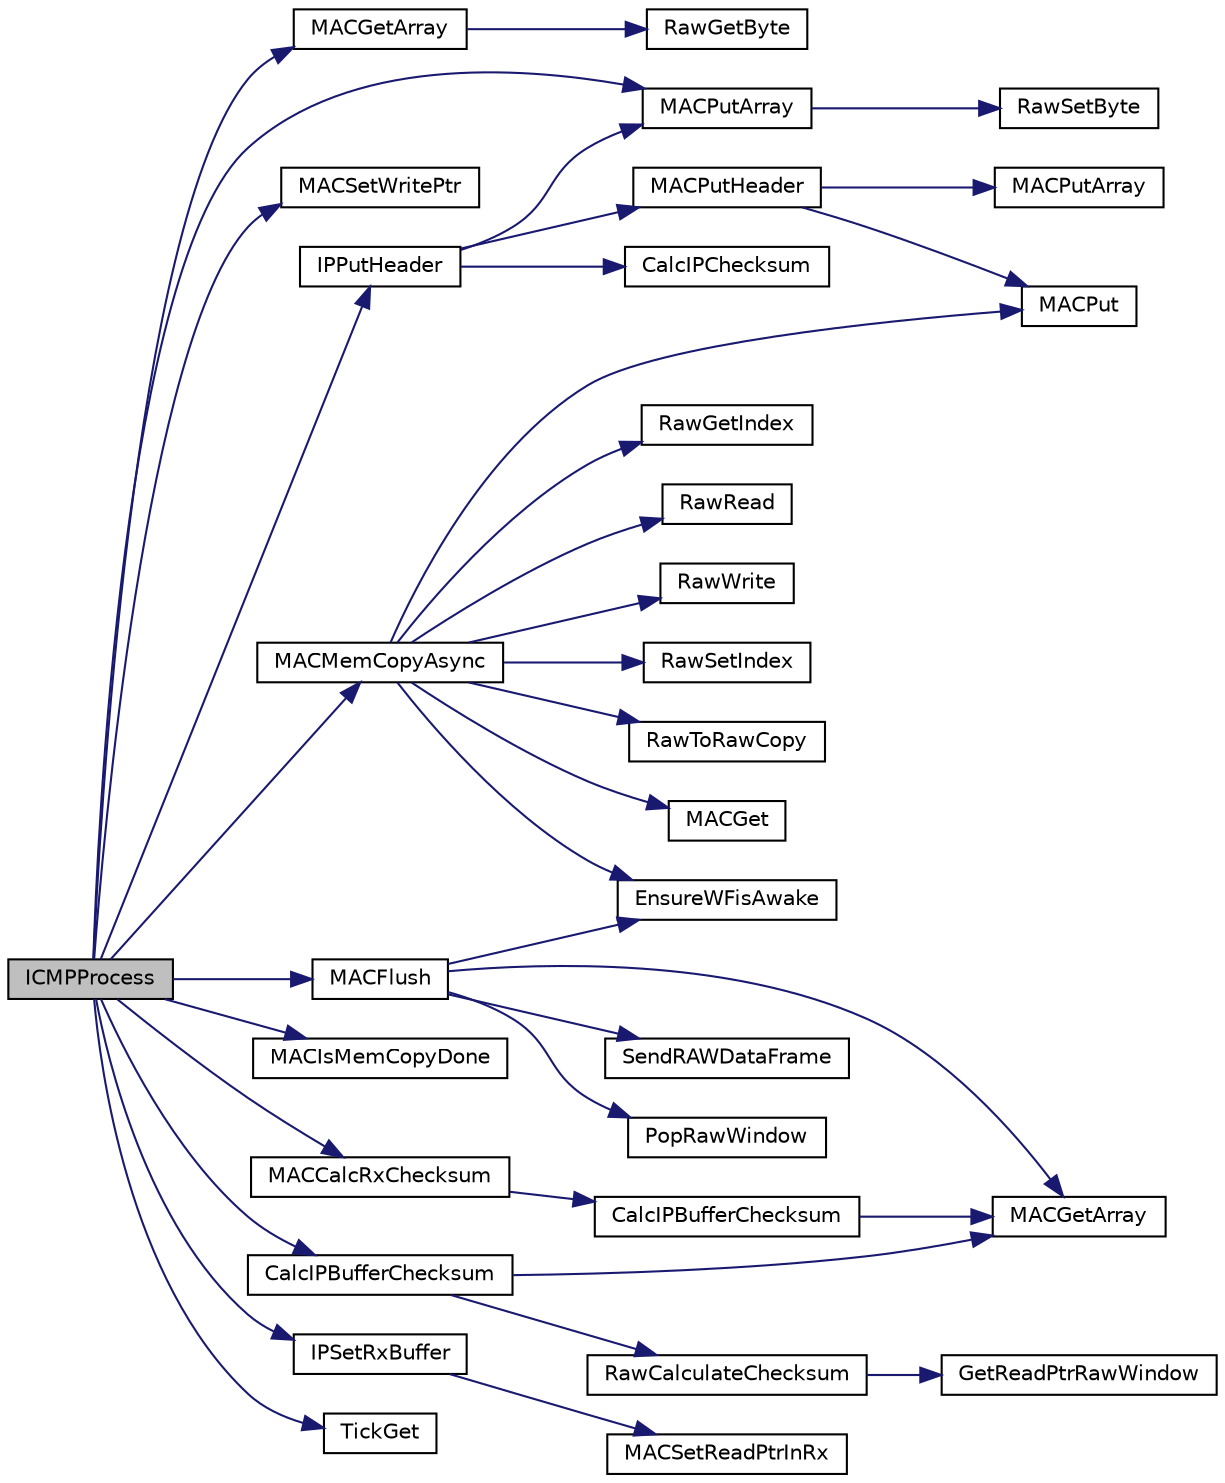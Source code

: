 digraph "ICMPProcess"
{
  edge [fontname="Helvetica",fontsize="10",labelfontname="Helvetica",labelfontsize="10"];
  node [fontname="Helvetica",fontsize="10",shape=record];
  rankdir="LR";
  Node1 [label="ICMPProcess",height=0.2,width=0.4,color="black", fillcolor="grey75", style="filled", fontcolor="black"];
  Node1 -> Node2 [color="midnightblue",fontsize="10",style="solid",fontname="Helvetica"];
  Node2 [label="MACGetArray",height=0.2,width=0.4,color="black", fillcolor="white", style="filled",URL="$_m_a_c_8h.html#a89d13e85195c0d00f308194305845016"];
  Node2 -> Node3 [color="midnightblue",fontsize="10",style="solid",fontname="Helvetica"];
  Node3 [label="RawGetByte",height=0.2,width=0.4,color="black", fillcolor="white", style="filled",URL="$_w_f_raw_8h.html#a0f9f450b78d964f8b34c2f3d50472527"];
  Node1 -> Node4 [color="midnightblue",fontsize="10",style="solid",fontname="Helvetica"];
  Node4 [label="MACCalcRxChecksum",height=0.2,width=0.4,color="black", fillcolor="white", style="filled",URL="$_m_a_c_8h.html#a2b00386ff2f004b8375d5a4d13a09b5a"];
  Node4 -> Node5 [color="midnightblue",fontsize="10",style="solid",fontname="Helvetica"];
  Node5 [label="CalcIPBufferChecksum",height=0.2,width=0.4,color="black", fillcolor="white", style="filled",URL="$_e_n_c28_j60_8c.html#af14a0a88eef0ca101814acf1157f42a3"];
  Node5 -> Node6 [color="midnightblue",fontsize="10",style="solid",fontname="Helvetica"];
  Node6 [label="MACGetArray",height=0.2,width=0.4,color="black", fillcolor="white", style="filled",URL="$_e_n_c28_j60_8c.html#a89d13e85195c0d00f308194305845016"];
  Node1 -> Node7 [color="midnightblue",fontsize="10",style="solid",fontname="Helvetica"];
  Node7 [label="MACSetWritePtr",height=0.2,width=0.4,color="black", fillcolor="white", style="filled",URL="$_m_a_c_8h.html#a76abcd85736be75ac9dee35b573bb90d"];
  Node1 -> Node8 [color="midnightblue",fontsize="10",style="solid",fontname="Helvetica"];
  Node8 [label="IPPutHeader",height=0.2,width=0.4,color="black", fillcolor="white", style="filled",URL="$_i_p_8h.html#ad3bcc7a7c328bc6435c97646a25d21f0"];
  Node8 -> Node9 [color="midnightblue",fontsize="10",style="solid",fontname="Helvetica"];
  Node9 [label="CalcIPChecksum",height=0.2,width=0.4,color="black", fillcolor="white", style="filled",URL="$_helpers_8h.html#a9274752ec58a3cc6b2a9518a6e417fc3"];
  Node8 -> Node10 [color="midnightblue",fontsize="10",style="solid",fontname="Helvetica"];
  Node10 [label="MACPutHeader",height=0.2,width=0.4,color="black", fillcolor="white", style="filled",URL="$_m_a_c_8h.html#af507be7571c519d47045cc4254f7ff54"];
  Node10 -> Node11 [color="midnightblue",fontsize="10",style="solid",fontname="Helvetica"];
  Node11 [label="MACPutArray",height=0.2,width=0.4,color="black", fillcolor="white", style="filled",URL="$_e_n_c28_j60_8c.html#a87a779bb5e5f2c7ffc444f52d696efa2"];
  Node10 -> Node12 [color="midnightblue",fontsize="10",style="solid",fontname="Helvetica"];
  Node12 [label="MACPut",height=0.2,width=0.4,color="black", fillcolor="white", style="filled",URL="$_e_n_c28_j60_8c.html#a9a1910d847af55acbfd90ef175be44b9"];
  Node8 -> Node13 [color="midnightblue",fontsize="10",style="solid",fontname="Helvetica"];
  Node13 [label="MACPutArray",height=0.2,width=0.4,color="black", fillcolor="white", style="filled",URL="$_m_a_c_8h.html#a87a779bb5e5f2c7ffc444f52d696efa2"];
  Node13 -> Node14 [color="midnightblue",fontsize="10",style="solid",fontname="Helvetica"];
  Node14 [label="RawSetByte",height=0.2,width=0.4,color="black", fillcolor="white", style="filled",URL="$_w_f_raw_8h.html#a080df0a533459a28bfccb89781df5e3a"];
  Node1 -> Node13 [color="midnightblue",fontsize="10",style="solid",fontname="Helvetica"];
  Node1 -> Node15 [color="midnightblue",fontsize="10",style="solid",fontname="Helvetica"];
  Node15 [label="MACMemCopyAsync",height=0.2,width=0.4,color="black", fillcolor="white", style="filled",URL="$_m_a_c_8h.html#a4442711ab4c3d47ffc913476630330e2"];
  Node15 -> Node12 [color="midnightblue",fontsize="10",style="solid",fontname="Helvetica"];
  Node15 -> Node16 [color="midnightblue",fontsize="10",style="solid",fontname="Helvetica"];
  Node16 [label="MACGet",height=0.2,width=0.4,color="black", fillcolor="white", style="filled",URL="$_e_n_c28_j60_8c.html#aa6349c5f4caefa31c52a7ad03e3213f4"];
  Node15 -> Node17 [color="midnightblue",fontsize="10",style="solid",fontname="Helvetica"];
  Node17 [label="EnsureWFisAwake",height=0.2,width=0.4,color="black", fillcolor="white", style="filled",URL="$_w_f_driver_prv_8h.html#a967067df584a596445a8bc793df7933e"];
  Node15 -> Node18 [color="midnightblue",fontsize="10",style="solid",fontname="Helvetica"];
  Node18 [label="RawGetIndex",height=0.2,width=0.4,color="black", fillcolor="white", style="filled",URL="$_w_f_raw_8h.html#ae711345d8d026efc0855febcaf41f7d0"];
  Node15 -> Node19 [color="midnightblue",fontsize="10",style="solid",fontname="Helvetica"];
  Node19 [label="RawRead",height=0.2,width=0.4,color="black", fillcolor="white", style="filled",URL="$_w_f_raw_8h.html#a80553d24a57673724467c812b2a00d7b"];
  Node15 -> Node20 [color="midnightblue",fontsize="10",style="solid",fontname="Helvetica"];
  Node20 [label="RawWrite",height=0.2,width=0.4,color="black", fillcolor="white", style="filled",URL="$_w_f_raw_8h.html#ac4a89b408bc2f5fb46f6b3def54a5270"];
  Node15 -> Node21 [color="midnightblue",fontsize="10",style="solid",fontname="Helvetica"];
  Node21 [label="RawSetIndex",height=0.2,width=0.4,color="black", fillcolor="white", style="filled",URL="$_w_f_raw_8h.html#a0992ec8558dd60d4d002ea18d557dcdc"];
  Node15 -> Node22 [color="midnightblue",fontsize="10",style="solid",fontname="Helvetica"];
  Node22 [label="RawToRawCopy",height=0.2,width=0.4,color="black", fillcolor="white", style="filled",URL="$_w_f_raw_8h.html#ad712d3d4b14604020553e4e9c13f18dc"];
  Node1 -> Node23 [color="midnightblue",fontsize="10",style="solid",fontname="Helvetica"];
  Node23 [label="MACIsMemCopyDone",height=0.2,width=0.4,color="black", fillcolor="white", style="filled",URL="$_m_a_c_8h.html#a72d4a1a3347c7316acbae4d96ba44f63"];
  Node1 -> Node24 [color="midnightblue",fontsize="10",style="solid",fontname="Helvetica"];
  Node24 [label="MACFlush",height=0.2,width=0.4,color="black", fillcolor="white", style="filled",URL="$_m_a_c_8h.html#a38dc2cc8c71b2f6bfe51ea8db2acc67c"];
  Node24 -> Node6 [color="midnightblue",fontsize="10",style="solid",fontname="Helvetica"];
  Node24 -> Node25 [color="midnightblue",fontsize="10",style="solid",fontname="Helvetica"];
  Node25 [label="PopRawWindow",height=0.2,width=0.4,color="black", fillcolor="white", style="filled",URL="$_w_f_raw_8h.html#ae50feb41702ee7a5f6ab679e87d364ba"];
  Node24 -> Node17 [color="midnightblue",fontsize="10",style="solid",fontname="Helvetica"];
  Node24 -> Node26 [color="midnightblue",fontsize="10",style="solid",fontname="Helvetica"];
  Node26 [label="SendRAWDataFrame",height=0.2,width=0.4,color="black", fillcolor="white", style="filled",URL="$_w_f_raw_8h.html#ab3fe180f412b7b947ea503780d308724"];
  Node1 -> Node27 [color="midnightblue",fontsize="10",style="solid",fontname="Helvetica"];
  Node27 [label="IPSetRxBuffer",height=0.2,width=0.4,color="black", fillcolor="white", style="filled",URL="$_i_p_8h.html#a33cd719865ee57f9591c92a63e74d59f"];
  Node27 -> Node28 [color="midnightblue",fontsize="10",style="solid",fontname="Helvetica"];
  Node28 [label="MACSetReadPtrInRx",height=0.2,width=0.4,color="black", fillcolor="white", style="filled",URL="$_m_a_c_8h.html#aa73b1ce45818243c98e3efd00b9f4bd9"];
  Node1 -> Node29 [color="midnightblue",fontsize="10",style="solid",fontname="Helvetica"];
  Node29 [label="CalcIPBufferChecksum",height=0.2,width=0.4,color="black", fillcolor="white", style="filled",URL="$_m_a_c_8h.html#af14a0a88eef0ca101814acf1157f42a3"];
  Node29 -> Node6 [color="midnightblue",fontsize="10",style="solid",fontname="Helvetica"];
  Node29 -> Node30 [color="midnightblue",fontsize="10",style="solid",fontname="Helvetica"];
  Node30 [label="RawCalculateChecksum",height=0.2,width=0.4,color="black", fillcolor="white", style="filled",URL="$_w_f_mac__24_g_8c.html#a2e5031b0e0826a0f5db5135eb755ae32"];
  Node30 -> Node31 [color="midnightblue",fontsize="10",style="solid",fontname="Helvetica"];
  Node31 [label="GetReadPtrRawWindow",height=0.2,width=0.4,color="black", fillcolor="white", style="filled",URL="$_w_f_driver_raw__24_g_8c.html#ae462dfa5314eeb1b58cf6cca8fa7ad3e"];
  Node1 -> Node32 [color="midnightblue",fontsize="10",style="solid",fontname="Helvetica"];
  Node32 [label="TickGet",height=0.2,width=0.4,color="black", fillcolor="white", style="filled",URL="$_tick_8h.html#a035d1d3f8afdca7abedf588ee1b20af0"];
}
